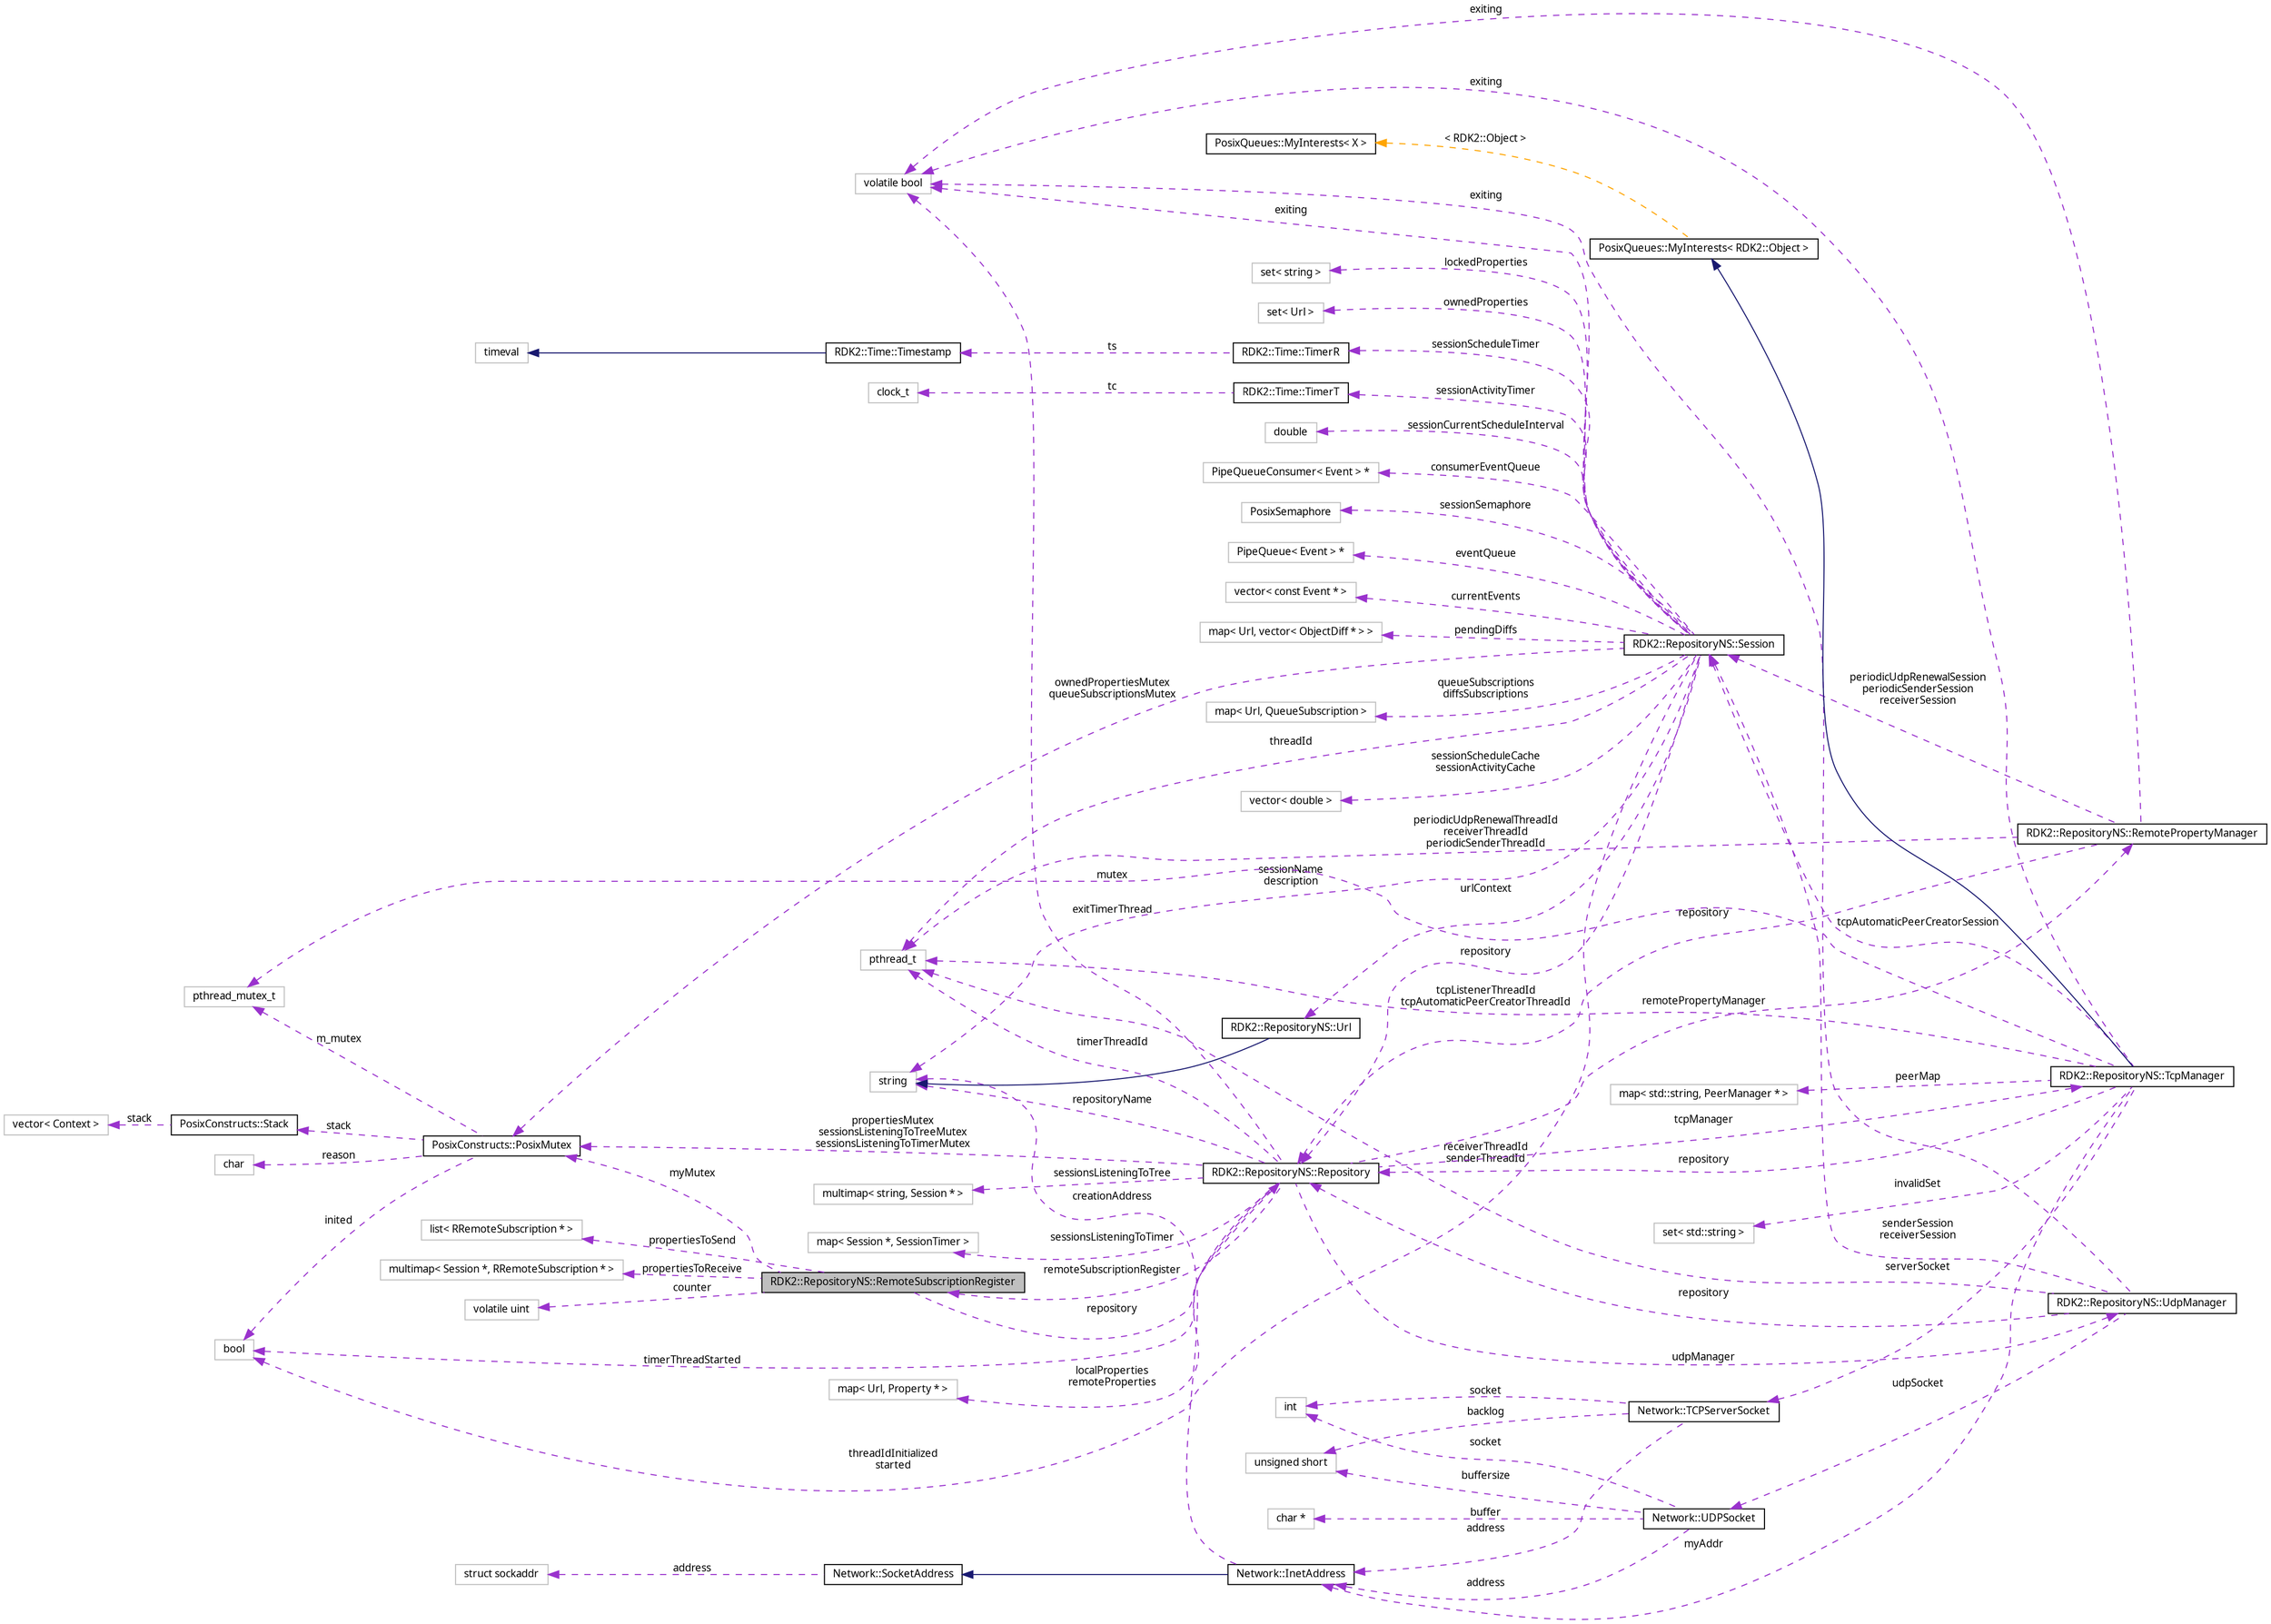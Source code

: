 digraph G
{
  edge [fontname="FreeSans.ttf",fontsize=10,labelfontname="FreeSans.ttf",labelfontsize=10];
  node [fontname="FreeSans.ttf",fontsize=10,shape=record];
  rankdir=LR;
  Node1 [label="RDK2::RepositoryNS::RemoteSubscriptionRegister",height=0.2,width=0.4,color="black", fillcolor="grey75", style="filled" fontcolor="black"];
  Node2 -> Node1 [dir=back,color="darkorchid3",fontsize=10,style="dashed",label="repository",fontname="FreeSans.ttf"];
  Node2 [label="RDK2::RepositoryNS::Repository",height=0.2,width=0.4,color="black", fillcolor="white", style="filled",URL="$class_r_d_k2_1_1_repository_n_s_1_1_repository.html"];
  Node3 -> Node2 [dir=back,color="darkorchid3",fontsize=10,style="dashed",label="udpManager",fontname="FreeSans.ttf"];
  Node3 [label="RDK2::RepositoryNS::UdpManager",height=0.2,width=0.4,color="black", fillcolor="white", style="filled",URL="$class_r_d_k2_1_1_repository_n_s_1_1_udp_manager.html"];
  Node4 -> Node3 [dir=back,color="darkorchid3",fontsize=10,style="dashed",label="udpSocket",fontname="FreeSans.ttf"];
  Node4 [label="Network::UDPSocket",height=0.2,width=0.4,color="black", fillcolor="white", style="filled",URL="$class_network_1_1_u_d_p_socket.html"];
  Node5 -> Node4 [dir=back,color="darkorchid3",fontsize=10,style="dashed",label="buffersize",fontname="FreeSans.ttf"];
  Node5 [label="unsigned short",height=0.2,width=0.4,color="grey75", fillcolor="white", style="filled"];
  Node6 -> Node4 [dir=back,color="darkorchid3",fontsize=10,style="dashed",label="socket",fontname="FreeSans.ttf"];
  Node6 [label="int",height=0.2,width=0.4,color="grey75", fillcolor="white", style="filled"];
  Node7 -> Node4 [dir=back,color="darkorchid3",fontsize=10,style="dashed",label="buffer",fontname="FreeSans.ttf"];
  Node7 [label="char *",height=0.2,width=0.4,color="grey75", fillcolor="white", style="filled"];
  Node8 -> Node4 [dir=back,color="darkorchid3",fontsize=10,style="dashed",label="address",fontname="FreeSans.ttf"];
  Node8 [label="Network::InetAddress",height=0.2,width=0.4,color="black", fillcolor="white", style="filled",URL="$class_network_1_1_inet_address.html"];
  Node9 -> Node8 [dir=back,color="midnightblue",fontsize=10,style="solid",fontname="FreeSans.ttf"];
  Node9 [label="Network::SocketAddress",height=0.2,width=0.4,color="black", fillcolor="white", style="filled",URL="$class_network_1_1_socket_address.html"];
  Node10 -> Node9 [dir=back,color="darkorchid3",fontsize=10,style="dashed",label="address",fontname="FreeSans.ttf"];
  Node10 [label="struct sockaddr",height=0.2,width=0.4,color="grey75", fillcolor="white", style="filled"];
  Node11 -> Node8 [dir=back,color="darkorchid3",fontsize=10,style="dashed",label="creationAddress",fontname="FreeSans.ttf"];
  Node11 [label="string",height=0.2,width=0.4,color="grey75", fillcolor="white", style="filled"];
  Node2 -> Node3 [dir=back,color="darkorchid3",fontsize=10,style="dashed",label="repository",fontname="FreeSans.ttf"];
  Node12 -> Node3 [dir=back,color="darkorchid3",fontsize=10,style="dashed",label="receiverThreadId\nsenderThreadId",fontname="FreeSans.ttf"];
  Node12 [label="pthread_t",height=0.2,width=0.4,color="grey75", fillcolor="white", style="filled"];
  Node13 -> Node3 [dir=back,color="darkorchid3",fontsize=10,style="dashed",label="senderSession\nreceiverSession",fontname="FreeSans.ttf"];
  Node13 [label="RDK2::RepositoryNS::Session",height=0.2,width=0.4,color="black", fillcolor="white", style="filled",URL="$class_r_d_k2_1_1_repository_n_s_1_1_session.html",tooltip="The Session is The Way you have to access the repository."];
  Node11 -> Node13 [dir=back,color="darkorchid3",fontsize=10,style="dashed",label="sessionName\ndescription",fontname="FreeSans.ttf"];
  Node14 -> Node13 [dir=back,color="darkorchid3",fontsize=10,style="dashed",label="sessionCurrentScheduleInterval",fontname="FreeSans.ttf"];
  Node14 [label="double",height=0.2,width=0.4,color="grey75", fillcolor="white", style="filled"];
  Node15 -> Node13 [dir=back,color="darkorchid3",fontsize=10,style="dashed",label="consumerEventQueue",fontname="FreeSans.ttf"];
  Node15 [label="PipeQueueConsumer\< Event \> *",height=0.2,width=0.4,color="grey75", fillcolor="white", style="filled"];
  Node16 -> Node13 [dir=back,color="darkorchid3",fontsize=10,style="dashed",label="sessionSemaphore",fontname="FreeSans.ttf"];
  Node16 [label="PosixSemaphore",height=0.2,width=0.4,color="grey75", fillcolor="white", style="filled"];
  Node17 -> Node13 [dir=back,color="darkorchid3",fontsize=10,style="dashed",label="eventQueue",fontname="FreeSans.ttf"];
  Node17 [label="PipeQueue\< Event \> *",height=0.2,width=0.4,color="grey75", fillcolor="white", style="filled"];
  Node18 -> Node13 [dir=back,color="darkorchid3",fontsize=10,style="dashed",label="currentEvents",fontname="FreeSans.ttf"];
  Node18 [label="vector\< const Event * \>",height=0.2,width=0.4,color="grey75", fillcolor="white", style="filled"];
  Node19 -> Node13 [dir=back,color="darkorchid3",fontsize=10,style="dashed",label="pendingDiffs",fontname="FreeSans.ttf"];
  Node19 [label="map\< Url, vector\< ObjectDiff * \> \>",height=0.2,width=0.4,color="grey75", fillcolor="white", style="filled"];
  Node20 -> Node13 [dir=back,color="darkorchid3",fontsize=10,style="dashed",label="urlContext",fontname="FreeSans.ttf"];
  Node20 [label="RDK2::RepositoryNS::Url",height=0.2,width=0.4,color="black", fillcolor="white", style="filled",URL="$class_r_d_k2_1_1_repository_n_s_1_1_url.html"];
  Node11 -> Node20 [dir=back,color="midnightblue",fontsize=10,style="solid",fontname="FreeSans.ttf"];
  Node21 -> Node13 [dir=back,color="darkorchid3",fontsize=10,style="dashed",label="sessionScheduleTimer",fontname="FreeSans.ttf"];
  Node21 [label="RDK2::Time::TimerR",height=0.2,width=0.4,color="black", fillcolor="white", style="filled",URL="$class_r_d_k2_1_1_time_1_1_timer_r.html",tooltip="This measures the real time."];
  Node22 -> Node21 [dir=back,color="darkorchid3",fontsize=10,style="dashed",label="ts",fontname="FreeSans.ttf"];
  Node22 [label="RDK2::Time::Timestamp",height=0.2,width=0.4,color="black", fillcolor="white", style="filled",URL="$struct_r_d_k2_1_1_time_1_1_timestamp.html"];
  Node23 -> Node22 [dir=back,color="midnightblue",fontsize=10,style="solid",fontname="FreeSans.ttf"];
  Node23 [label="timeval",height=0.2,width=0.4,color="grey75", fillcolor="white", style="filled"];
  Node2 -> Node13 [dir=back,color="darkorchid3",fontsize=10,style="dashed",label="repository",fontname="FreeSans.ttf"];
  Node24 -> Node13 [dir=back,color="darkorchid3",fontsize=10,style="dashed",label="sessionActivityTimer",fontname="FreeSans.ttf"];
  Node24 [label="RDK2::Time::TimerT",height=0.2,width=0.4,color="black", fillcolor="white", style="filled",URL="$class_r_d_k2_1_1_time_1_1_timer_t.html",tooltip="This measures the thread time."];
  Node25 -> Node24 [dir=back,color="darkorchid3",fontsize=10,style="dashed",label="tc",fontname="FreeSans.ttf"];
  Node25 [label="clock_t",height=0.2,width=0.4,color="grey75", fillcolor="white", style="filled"];
  Node12 -> Node13 [dir=back,color="darkorchid3",fontsize=10,style="dashed",label="threadId",fontname="FreeSans.ttf"];
  Node26 -> Node13 [dir=back,color="darkorchid3",fontsize=10,style="dashed",label="threadIdInitialized\nstarted",fontname="FreeSans.ttf"];
  Node26 [label="bool",height=0.2,width=0.4,color="grey75", fillcolor="white", style="filled"];
  Node27 -> Node13 [dir=back,color="darkorchid3",fontsize=10,style="dashed",label="lockedProperties",fontname="FreeSans.ttf"];
  Node27 [label="set\< string \>",height=0.2,width=0.4,color="grey75", fillcolor="white", style="filled"];
  Node28 -> Node13 [dir=back,color="darkorchid3",fontsize=10,style="dashed",label="ownedPropertiesMutex\nqueueSubscriptionsMutex",fontname="FreeSans.ttf"];
  Node28 [label="PosixConstructs::PosixMutex",height=0.2,width=0.4,color="black", fillcolor="white", style="filled",URL="$class_posix_constructs_1_1_posix_mutex.html",tooltip="Note: a mutex locked by a thread MUST be unlocked by the same thread."];
  Node29 -> Node28 [dir=back,color="darkorchid3",fontsize=10,style="dashed",label="reason",fontname="FreeSans.ttf"];
  Node29 [label="char",height=0.2,width=0.4,color="grey75", fillcolor="white", style="filled"];
  Node30 -> Node28 [dir=back,color="darkorchid3",fontsize=10,style="dashed",label="m_mutex",fontname="FreeSans.ttf"];
  Node30 [label="pthread_mutex_t",height=0.2,width=0.4,color="grey75", fillcolor="white", style="filled"];
  Node26 -> Node28 [dir=back,color="darkorchid3",fontsize=10,style="dashed",label="inited",fontname="FreeSans.ttf"];
  Node31 -> Node28 [dir=back,color="darkorchid3",fontsize=10,style="dashed",label="stack",fontname="FreeSans.ttf"];
  Node31 [label="PosixConstructs::Stack",height=0.2,width=0.4,color="black", fillcolor="white", style="filled",URL="$struct_posix_constructs_1_1_stack.html"];
  Node32 -> Node31 [dir=back,color="darkorchid3",fontsize=10,style="dashed",label="stack",fontname="FreeSans.ttf"];
  Node32 [label="vector\< Context \>",height=0.2,width=0.4,color="grey75", fillcolor="white", style="filled"];
  Node33 -> Node13 [dir=back,color="darkorchid3",fontsize=10,style="dashed",label="ownedProperties",fontname="FreeSans.ttf"];
  Node33 [label="set\< Url \>",height=0.2,width=0.4,color="grey75", fillcolor="white", style="filled"];
  Node34 -> Node13 [dir=back,color="darkorchid3",fontsize=10,style="dashed",label="queueSubscriptions\ndiffsSubscriptions",fontname="FreeSans.ttf"];
  Node34 [label="map\< Url, QueueSubscription \>",height=0.2,width=0.4,color="grey75", fillcolor="white", style="filled"];
  Node35 -> Node13 [dir=back,color="darkorchid3",fontsize=10,style="dashed",label="exiting",fontname="FreeSans.ttf"];
  Node35 [label="volatile bool",height=0.2,width=0.4,color="grey75", fillcolor="white", style="filled"];
  Node36 -> Node13 [dir=back,color="darkorchid3",fontsize=10,style="dashed",label="sessionScheduleCache\nsessionActivityCache",fontname="FreeSans.ttf"];
  Node36 [label="vector\< double \>",height=0.2,width=0.4,color="grey75", fillcolor="white", style="filled"];
  Node35 -> Node3 [dir=back,color="darkorchid3",fontsize=10,style="dashed",label="exiting",fontname="FreeSans.ttf"];
  Node37 -> Node2 [dir=back,color="darkorchid3",fontsize=10,style="dashed",label="localProperties\nremoteProperties",fontname="FreeSans.ttf"];
  Node37 [label="map\< Url, Property * \>",height=0.2,width=0.4,color="grey75", fillcolor="white", style="filled"];
  Node11 -> Node2 [dir=back,color="darkorchid3",fontsize=10,style="dashed",label="repositoryName",fontname="FreeSans.ttf"];
  Node1 -> Node2 [dir=back,color="darkorchid3",fontsize=10,style="dashed",label="remoteSubscriptionRegister",fontname="FreeSans.ttf"];
  Node12 -> Node2 [dir=back,color="darkorchid3",fontsize=10,style="dashed",label="timerThreadId",fontname="FreeSans.ttf"];
  Node38 -> Node2 [dir=back,color="darkorchid3",fontsize=10,style="dashed",label="sessionsListeningToTree",fontname="FreeSans.ttf"];
  Node38 [label="multimap\< string, Session * \>",height=0.2,width=0.4,color="grey75", fillcolor="white", style="filled"];
  Node26 -> Node2 [dir=back,color="darkorchid3",fontsize=10,style="dashed",label="timerThreadStarted",fontname="FreeSans.ttf"];
  Node39 -> Node2 [dir=back,color="darkorchid3",fontsize=10,style="dashed",label="remotePropertyManager",fontname="FreeSans.ttf"];
  Node39 [label="RDK2::RepositoryNS::RemotePropertyManager",height=0.2,width=0.4,color="black", fillcolor="white", style="filled",URL="$class_r_d_k2_1_1_repository_n_s_1_1_remote_property_manager.html"];
  Node2 -> Node39 [dir=back,color="darkorchid3",fontsize=10,style="dashed",label="repository",fontname="FreeSans.ttf"];
  Node12 -> Node39 [dir=back,color="darkorchid3",fontsize=10,style="dashed",label="periodicUdpRenewalThreadId\nreceiverThreadId\nperiodicSenderThreadId",fontname="FreeSans.ttf"];
  Node13 -> Node39 [dir=back,color="darkorchid3",fontsize=10,style="dashed",label="periodicUdpRenewalSession\nperiodicSenderSession\nreceiverSession",fontname="FreeSans.ttf"];
  Node35 -> Node39 [dir=back,color="darkorchid3",fontsize=10,style="dashed",label="exiting",fontname="FreeSans.ttf"];
  Node28 -> Node2 [dir=back,color="darkorchid3",fontsize=10,style="dashed",label="propertiesMutex\nsessionsListeningToTreeMutex\nsessionsListeningToTimerMutex",fontname="FreeSans.ttf"];
  Node40 -> Node2 [dir=back,color="darkorchid3",fontsize=10,style="dashed",label="tcpManager",fontname="FreeSans.ttf"];
  Node40 [label="RDK2::RepositoryNS::TcpManager",height=0.2,width=0.4,color="black", fillcolor="white", style="filled",URL="$class_r_d_k2_1_1_repository_n_s_1_1_tcp_manager.html"];
  Node41 -> Node40 [dir=back,color="midnightblue",fontsize=10,style="solid",fontname="FreeSans.ttf"];
  Node41 [label="PosixQueues::MyInterests\< RDK2::Object \>",height=0.2,width=0.4,color="black", fillcolor="white", style="filled",URL="$struct_posix_queues_1_1_my_interests.html"];
  Node42 -> Node41 [dir=back,color="orange",fontsize=10,style="dashed",label="\< RDK2::Object \>",fontname="FreeSans.ttf"];
  Node42 [label="PosixQueues::MyInterests\< X \>",height=0.2,width=0.4,color="black", fillcolor="white", style="filled",URL="$struct_posix_queues_1_1_my_interests.html"];
  Node43 -> Node40 [dir=back,color="darkorchid3",fontsize=10,style="dashed",label="peerMap",fontname="FreeSans.ttf"];
  Node43 [label="map\< std::string, PeerManager * \>",height=0.2,width=0.4,color="grey75", fillcolor="white", style="filled"];
  Node30 -> Node40 [dir=back,color="darkorchid3",fontsize=10,style="dashed",label="mutex",fontname="FreeSans.ttf"];
  Node2 -> Node40 [dir=back,color="darkorchid3",fontsize=10,style="dashed",label="repository",fontname="FreeSans.ttf"];
  Node44 -> Node40 [dir=back,color="darkorchid3",fontsize=10,style="dashed",label="serverSocket",fontname="FreeSans.ttf"];
  Node44 [label="Network::TCPServerSocket",height=0.2,width=0.4,color="black", fillcolor="white", style="filled",URL="$class_network_1_1_t_c_p_server_socket.html"];
  Node5 -> Node44 [dir=back,color="darkorchid3",fontsize=10,style="dashed",label="backlog",fontname="FreeSans.ttf"];
  Node6 -> Node44 [dir=back,color="darkorchid3",fontsize=10,style="dashed",label="socket",fontname="FreeSans.ttf"];
  Node8 -> Node44 [dir=back,color="darkorchid3",fontsize=10,style="dashed",label="address",fontname="FreeSans.ttf"];
  Node12 -> Node40 [dir=back,color="darkorchid3",fontsize=10,style="dashed",label="tcpListenerThreadId\ntcpAutomaticPeerCreatorThreadId",fontname="FreeSans.ttf"];
  Node13 -> Node40 [dir=back,color="darkorchid3",fontsize=10,style="dashed",label="tcpAutomaticPeerCreatorSession",fontname="FreeSans.ttf"];
  Node45 -> Node40 [dir=back,color="darkorchid3",fontsize=10,style="dashed",label="invalidSet",fontname="FreeSans.ttf"];
  Node45 [label="set\< std::string \>",height=0.2,width=0.4,color="grey75", fillcolor="white", style="filled"];
  Node8 -> Node40 [dir=back,color="darkorchid3",fontsize=10,style="dashed",label="myAddr",fontname="FreeSans.ttf"];
  Node35 -> Node40 [dir=back,color="darkorchid3",fontsize=10,style="dashed",label="exiting",fontname="FreeSans.ttf"];
  Node46 -> Node2 [dir=back,color="darkorchid3",fontsize=10,style="dashed",label="sessionsListeningToTimer",fontname="FreeSans.ttf"];
  Node46 [label="map\< Session *, SessionTimer \>",height=0.2,width=0.4,color="grey75", fillcolor="white", style="filled"];
  Node35 -> Node2 [dir=back,color="darkorchid3",fontsize=10,style="dashed",label="exitTimerThread",fontname="FreeSans.ttf"];
  Node47 -> Node1 [dir=back,color="darkorchid3",fontsize=10,style="dashed",label="propertiesToSend",fontname="FreeSans.ttf"];
  Node47 [label="list\< RRemoteSubscription * \>",height=0.2,width=0.4,color="grey75", fillcolor="white", style="filled"];
  Node48 -> Node1 [dir=back,color="darkorchid3",fontsize=10,style="dashed",label="propertiesToReceive",fontname="FreeSans.ttf"];
  Node48 [label="multimap\< Session *, RRemoteSubscription * \>",height=0.2,width=0.4,color="grey75", fillcolor="white", style="filled"];
  Node28 -> Node1 [dir=back,color="darkorchid3",fontsize=10,style="dashed",label="myMutex",fontname="FreeSans.ttf"];
  Node49 -> Node1 [dir=back,color="darkorchid3",fontsize=10,style="dashed",label="counter",fontname="FreeSans.ttf"];
  Node49 [label="volatile uint",height=0.2,width=0.4,color="grey75", fillcolor="white", style="filled"];
}
